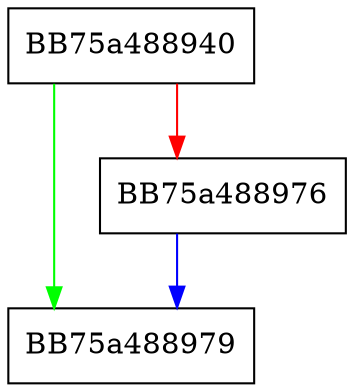 digraph find {
  node [shape="box"];
  graph [splines=ortho];
  BB75a488940 -> BB75a488979 [color="green"];
  BB75a488940 -> BB75a488976 [color="red"];
  BB75a488976 -> BB75a488979 [color="blue"];
}